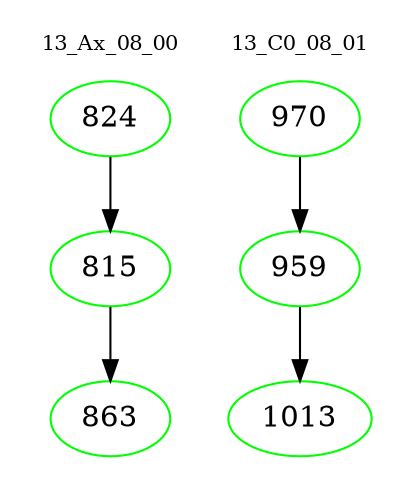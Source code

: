 digraph{
subgraph cluster_0 {
color = white
label = "13_Ax_08_00";
fontsize=10;
T0_824 [label="824", color="green"]
T0_824 -> T0_815 [color="black"]
T0_815 [label="815", color="green"]
T0_815 -> T0_863 [color="black"]
T0_863 [label="863", color="green"]
}
subgraph cluster_1 {
color = white
label = "13_C0_08_01";
fontsize=10;
T1_970 [label="970", color="green"]
T1_970 -> T1_959 [color="black"]
T1_959 [label="959", color="green"]
T1_959 -> T1_1013 [color="black"]
T1_1013 [label="1013", color="green"]
}
}
